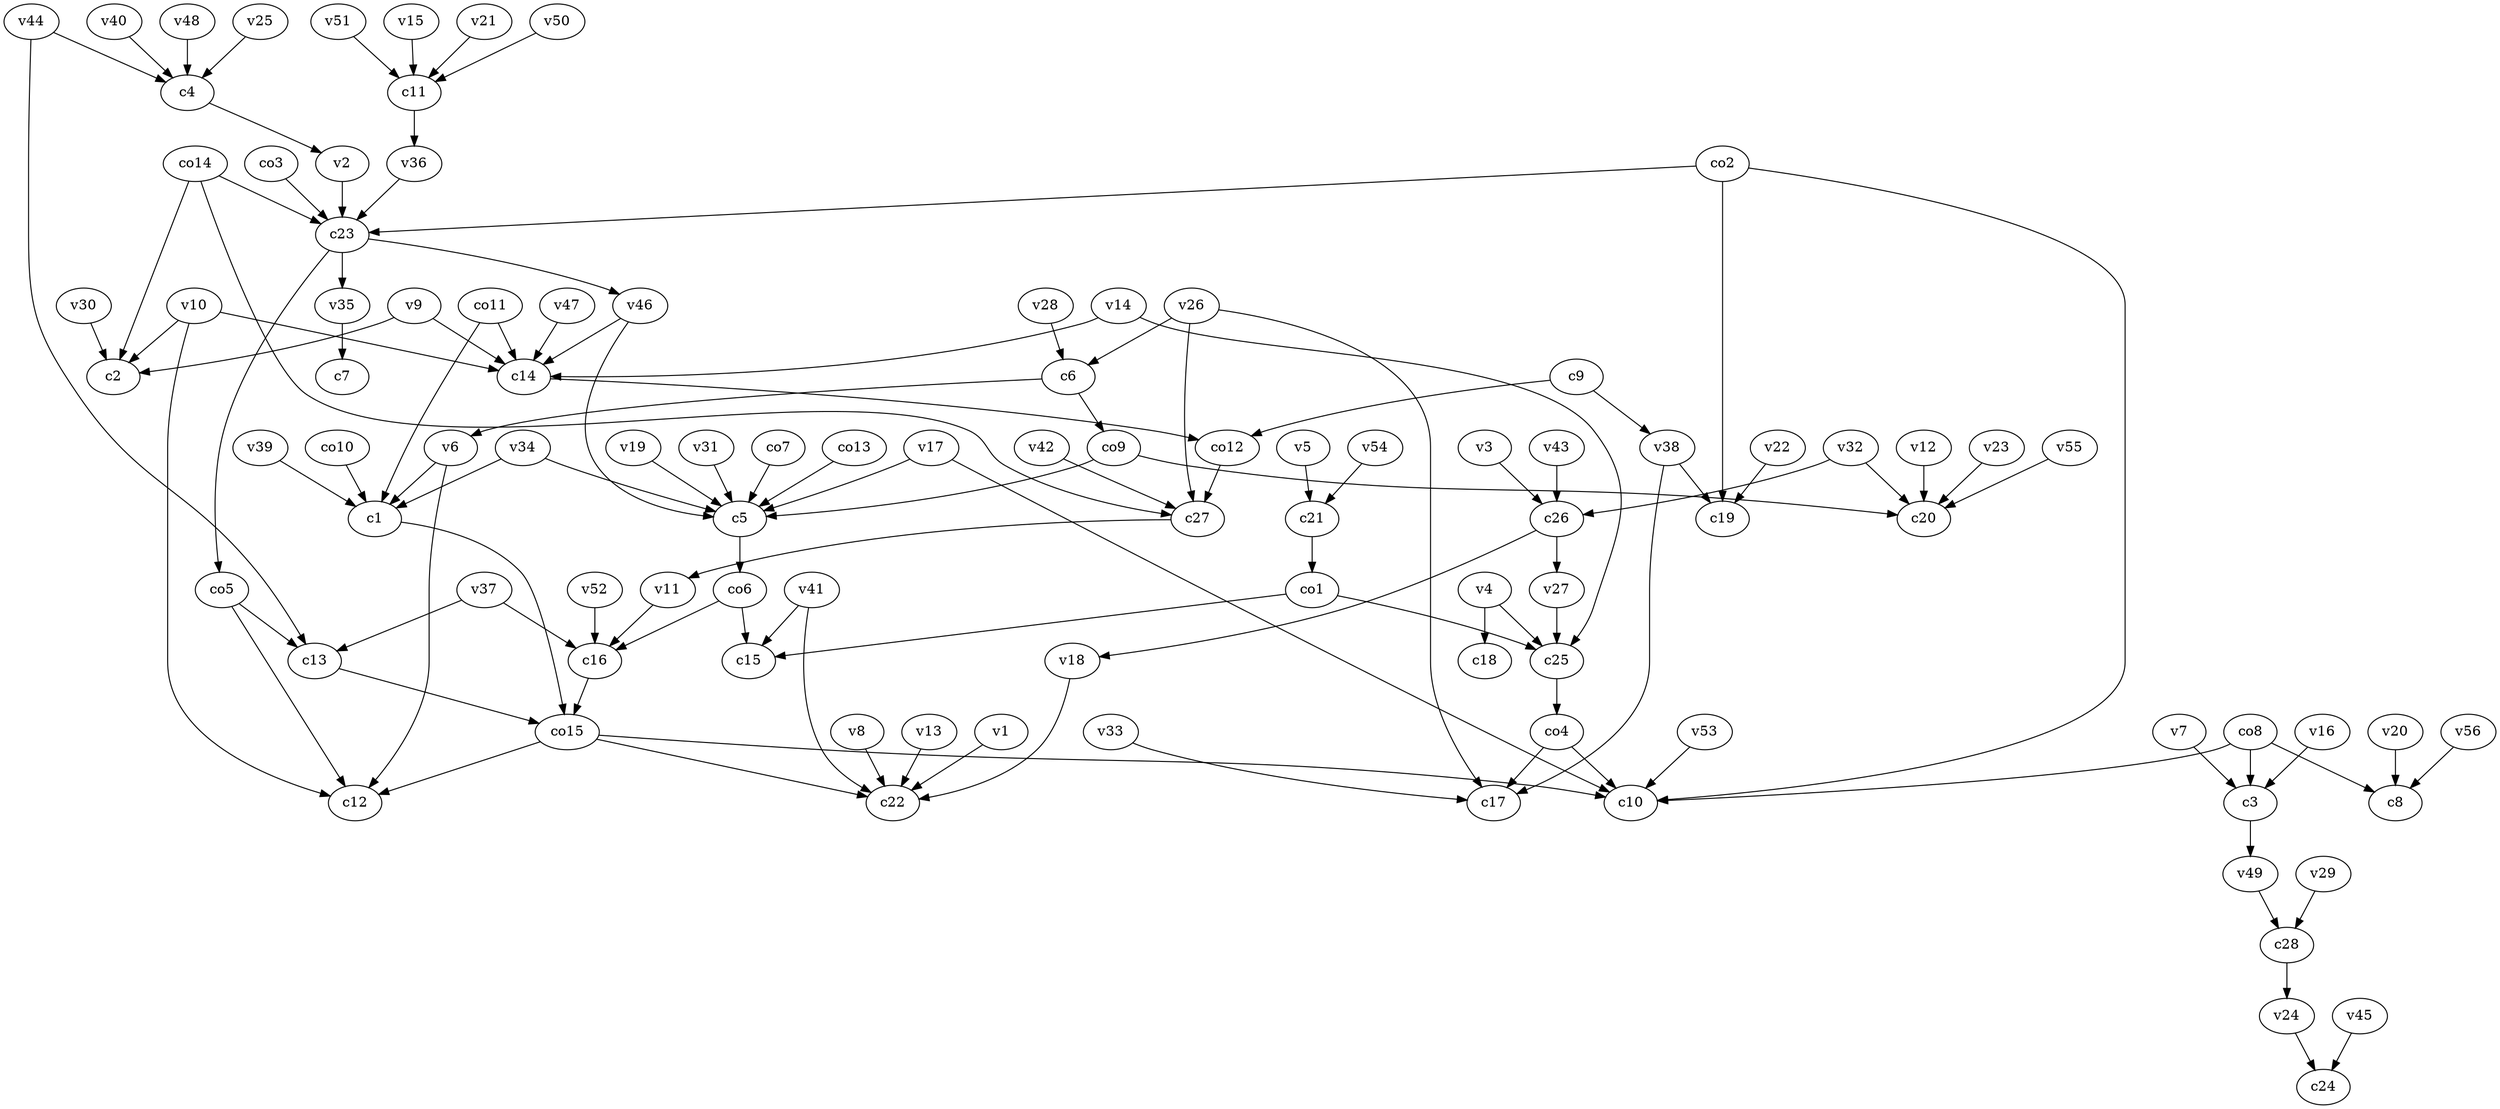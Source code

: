 strict digraph  {
c1;
c2;
c3;
c4;
c5;
c6;
c7;
c8;
c9;
c10;
c11;
c12;
c13;
c14;
c15;
c16;
c17;
c18;
c19;
c20;
c21;
c22;
c23;
c24;
c25;
c26;
c27;
c28;
v1;
v2;
v3;
v4;
v5;
v6;
v7;
v8;
v9;
v10;
v11;
v12;
v13;
v14;
v15;
v16;
v17;
v18;
v19;
v20;
v21;
v22;
v23;
v24;
v25;
v26;
v27;
v28;
v29;
v30;
v31;
v32;
v33;
v34;
v35;
v36;
v37;
v38;
v39;
v40;
v41;
v42;
v43;
v44;
v45;
v46;
v47;
v48;
v49;
v50;
v51;
v52;
v53;
v54;
v55;
v56;
co1;
co2;
co3;
co4;
co5;
co6;
co7;
co8;
co9;
co10;
co11;
co12;
co13;
co14;
co15;
c1 -> co15  [weight=1];
c3 -> v49  [weight=1];
c4 -> v2  [weight=1];
c5 -> co6  [weight=1];
c6 -> co9  [weight=1];
c6 -> v6  [weight=1];
c9 -> v38  [weight=1];
c9 -> co12  [weight=1];
c11 -> v36  [weight=1];
c13 -> co15  [weight=1];
c14 -> co12  [weight=1];
c16 -> co15  [weight=1];
c21 -> co1  [weight=1];
c23 -> v35  [weight=1];
c23 -> v46  [weight=1];
c23 -> co5  [weight=1];
c25 -> co4  [weight=1];
c26 -> v18  [weight=1];
c26 -> v27  [weight=1];
c27 -> v11  [weight=1];
c28 -> v24  [weight=1];
v1 -> c22  [weight=1];
v2 -> c23  [weight=1];
v3 -> c26  [weight=1];
v4 -> c18  [weight=1];
v4 -> c25  [weight=1];
v5 -> c21  [weight=1];
v6 -> c12  [weight=1];
v6 -> c1  [weight=1];
v7 -> c3  [weight=1];
v8 -> c22  [weight=1];
v9 -> c14  [weight=1];
v9 -> c2  [weight=1];
v10 -> c2  [weight=1];
v10 -> c14  [weight=1];
v10 -> c12  [weight=1];
v11 -> c16  [weight=1];
v12 -> c20  [weight=1];
v13 -> c22  [weight=1];
v14 -> c25  [weight=1];
v14 -> c14  [weight=1];
v15 -> c11  [weight=1];
v16 -> c3  [weight=1];
v17 -> c5  [weight=1];
v17 -> c10  [weight=1];
v18 -> c22  [weight=1];
v19 -> c5  [weight=1];
v20 -> c8  [weight=1];
v21 -> c11  [weight=1];
v22 -> c19  [weight=1];
v23 -> c20  [weight=1];
v24 -> c24  [weight=1];
v25 -> c4  [weight=1];
v26 -> c27  [weight=1];
v26 -> c6  [weight=1];
v26 -> c17  [weight=1];
v27 -> c25  [weight=1];
v28 -> c6  [weight=1];
v29 -> c28  [weight=1];
v30 -> c2  [weight=1];
v31 -> c5  [weight=1];
v32 -> c26  [weight=1];
v32 -> c20  [weight=1];
v33 -> c17  [weight=1];
v34 -> c5  [weight=1];
v34 -> c1  [weight=1];
v35 -> c7  [weight=1];
v36 -> c23  [weight=1];
v37 -> c16  [weight=1];
v37 -> c13  [weight=1];
v38 -> c19  [weight=1];
v38 -> c17  [weight=1];
v39 -> c1  [weight=1];
v40 -> c4  [weight=1];
v41 -> c15  [weight=1];
v41 -> c22  [weight=1];
v42 -> c27  [weight=1];
v43 -> c26  [weight=1];
v44 -> c13  [weight=1];
v44 -> c4  [weight=1];
v45 -> c24  [weight=1];
v46 -> c14  [weight=1];
v46 -> c5  [weight=1];
v47 -> c14  [weight=1];
v48 -> c4  [weight=1];
v49 -> c28  [weight=1];
v50 -> c11  [weight=1];
v51 -> c11  [weight=1];
v52 -> c16  [weight=1];
v53 -> c10  [weight=1];
v54 -> c21  [weight=1];
v55 -> c20  [weight=1];
v56 -> c8  [weight=1];
co1 -> c15  [weight=1];
co1 -> c25  [weight=1];
co2 -> c10  [weight=1];
co2 -> c23  [weight=1];
co2 -> c19  [weight=1];
co3 -> c23  [weight=1];
co4 -> c10  [weight=1];
co4 -> c17  [weight=1];
co5 -> c13  [weight=1];
co5 -> c12  [weight=1];
co6 -> c16  [weight=1];
co6 -> c15  [weight=1];
co7 -> c5  [weight=1];
co8 -> c3  [weight=1];
co8 -> c8  [weight=1];
co8 -> c10  [weight=1];
co9 -> c20  [weight=1];
co9 -> c5  [weight=1];
co10 -> c1  [weight=1];
co11 -> c14  [weight=1];
co11 -> c1  [weight=1];
co12 -> c27  [weight=1];
co13 -> c5  [weight=1];
co14 -> c23  [weight=1];
co14 -> c2  [weight=1];
co14 -> c27  [weight=1];
co15 -> c22  [weight=1];
co15 -> c12  [weight=1];
co15 -> c10  [weight=1];
}
